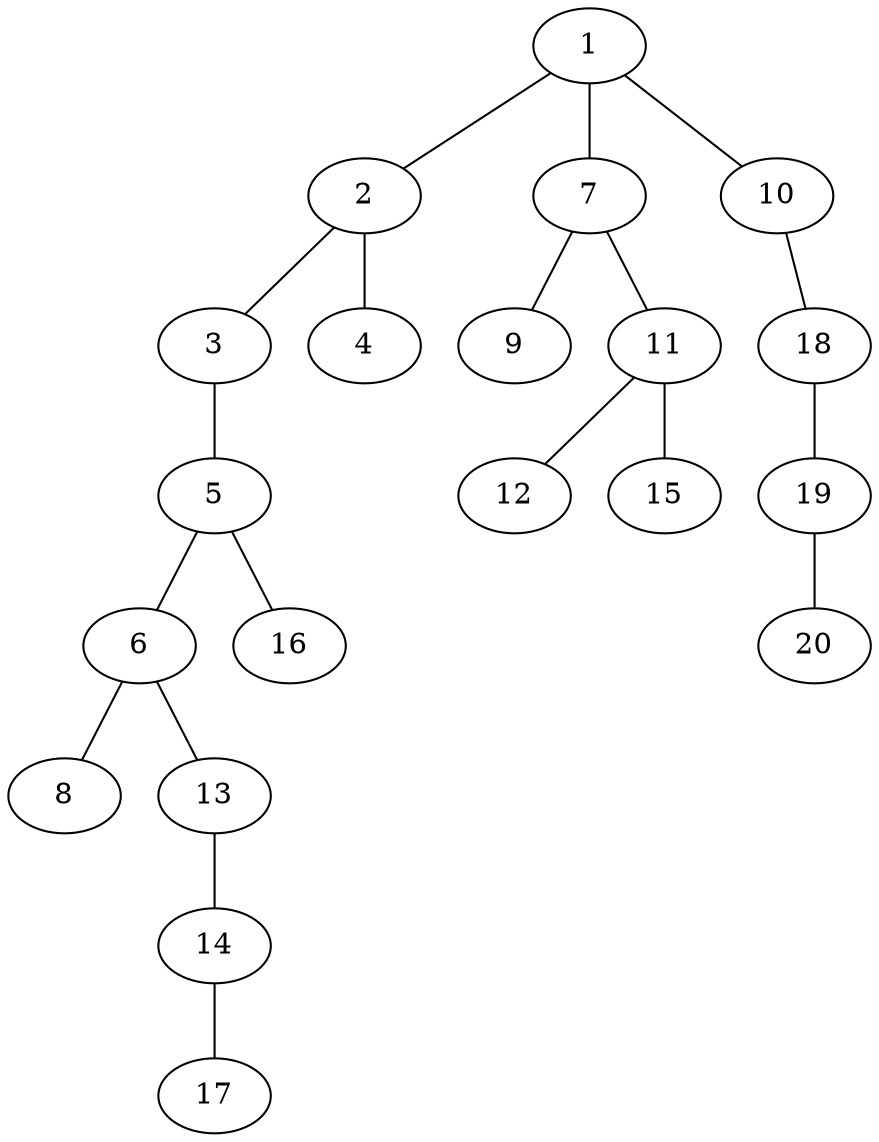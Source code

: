 graph graphname {1--2
1--7
1--10
2--3
2--4
3--5
5--6
5--16
6--8
6--13
7--9
7--11
10--18
11--12
11--15
13--14
14--17
18--19
19--20
}